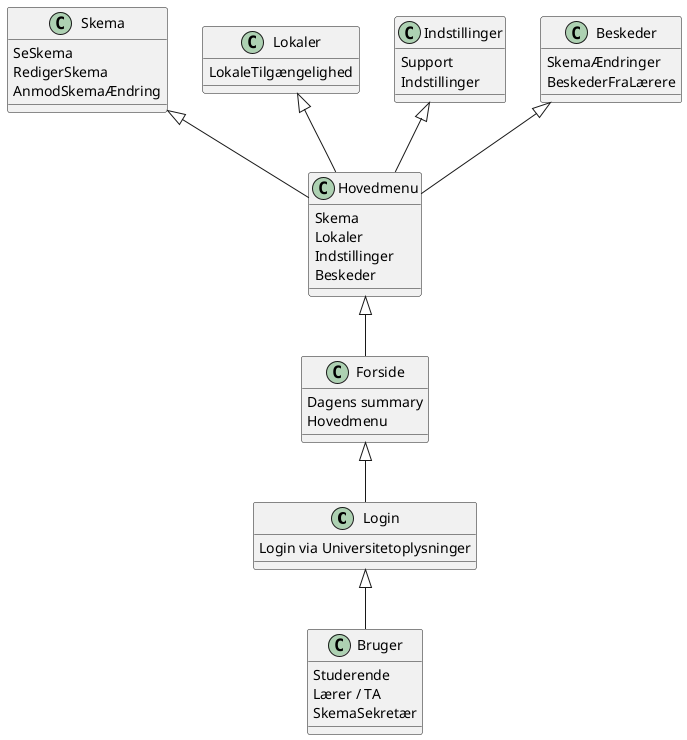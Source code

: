@startuml
Login <|-- Bruger
Forside <|-- Login
Hovedmenu <|-- Forside
Skema <|-- Hovedmenu
Lokaler <|-- Hovedmenu
Indstillinger <|-- Hovedmenu
Beskeder <|-- Hovedmenu


Bruger : Studerende
Bruger : Lærer / TA
Bruger : SkemaSekretær

Login : Login via Universitetoplysninger

Forside : Dagens summary
Forside : Hovedmenu

Hovedmenu : Skema
Hovedmenu : Lokaler
Hovedmenu : Indstillinger
Hovedmenu : Beskeder

Skema : SeSkema
Skema : RedigerSkema
Skema : AnmodSkemaÆndring

Lokaler : LokaleTilgængelighed

Indstillinger : Support
Indstillinger : Indstillinger

Beskeder : SkemaÆndringer
Beskeder : BeskederFraLærere




@enduml